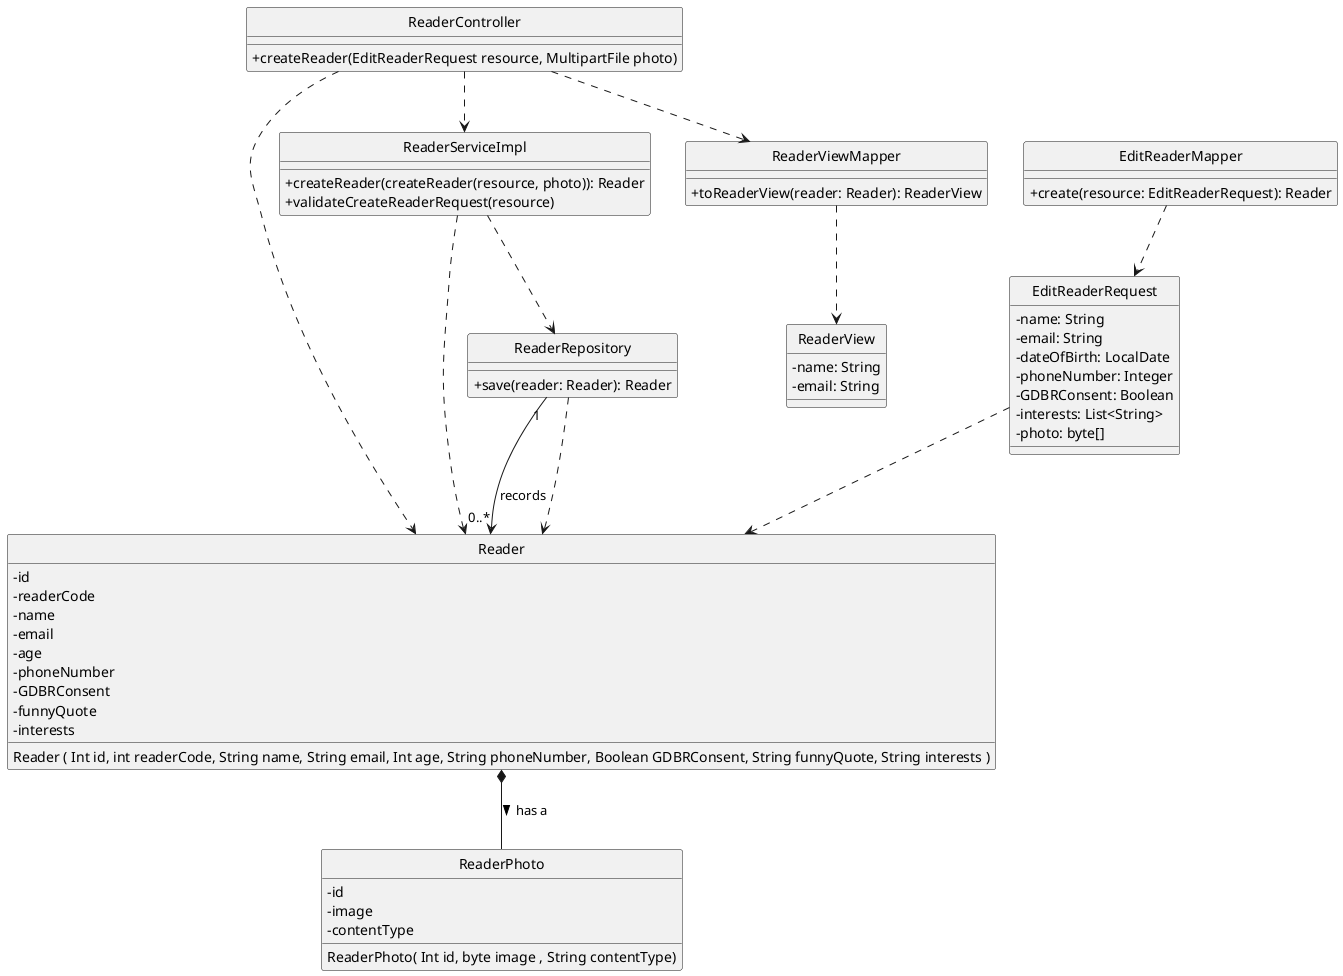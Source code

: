 @startuml
'https://plantuml.com/class-diagram

hide circle
skinparam classAttributeIconSize 0

class Reader{
    - id
    - readerCode
    - name
    - email
    - age
    - phoneNumber
    - GDBRConsent
    -funnyQuote
    - interests
    Reader ( Int id, int readerCode, String name, String email, Int age, String phoneNumber, Boolean GDBRConsent, String funnyQuote, String interests )
}

class ReaderPhoto{
    - id
    - image
    - contentType
    ReaderPhoto( Int id, byte image , String contentType)
}

class ReaderController
{
    + createReader(EditReaderRequest resource, MultipartFile photo)
}
class ReaderServiceImpl
{
    + createReader(createReader(resource, photo)): Reader
    + validateCreateReaderRequest(resource)
}

class ReaderViewMapper
{
    + toReaderView(reader: Reader): ReaderView
}

class EditReaderMapper
{
    + create(resource: EditReaderRequest): Reader
}

class ReaderRepository
{
    + save(reader: Reader): Reader
}

class EditReaderRequest
{
    - name: String
    - email: String
    - dateOfBirth: LocalDate
    - phoneNumber: Integer
    - GDBRConsent: Boolean
    - interests: List<String>
    - photo: byte[]
}

class ReaderView
{
    - name: String
    - email: String
}

ReaderController ..> ReaderServiceImpl
ReaderServiceImpl ..> ReaderRepository
ReaderController ..> ReaderViewMapper
ReaderRepository "1" --> "0..*" Reader: records
ReaderRepository ..> Reader
ReaderViewMapper ..> ReaderView
EditReaderMapper ..> EditReaderRequest
ReaderController ..> Reader
ReaderServiceImpl ..> Reader
EditReaderRequest ..> Reader

Reader *-- ReaderPhoto : has a >

@enduml
